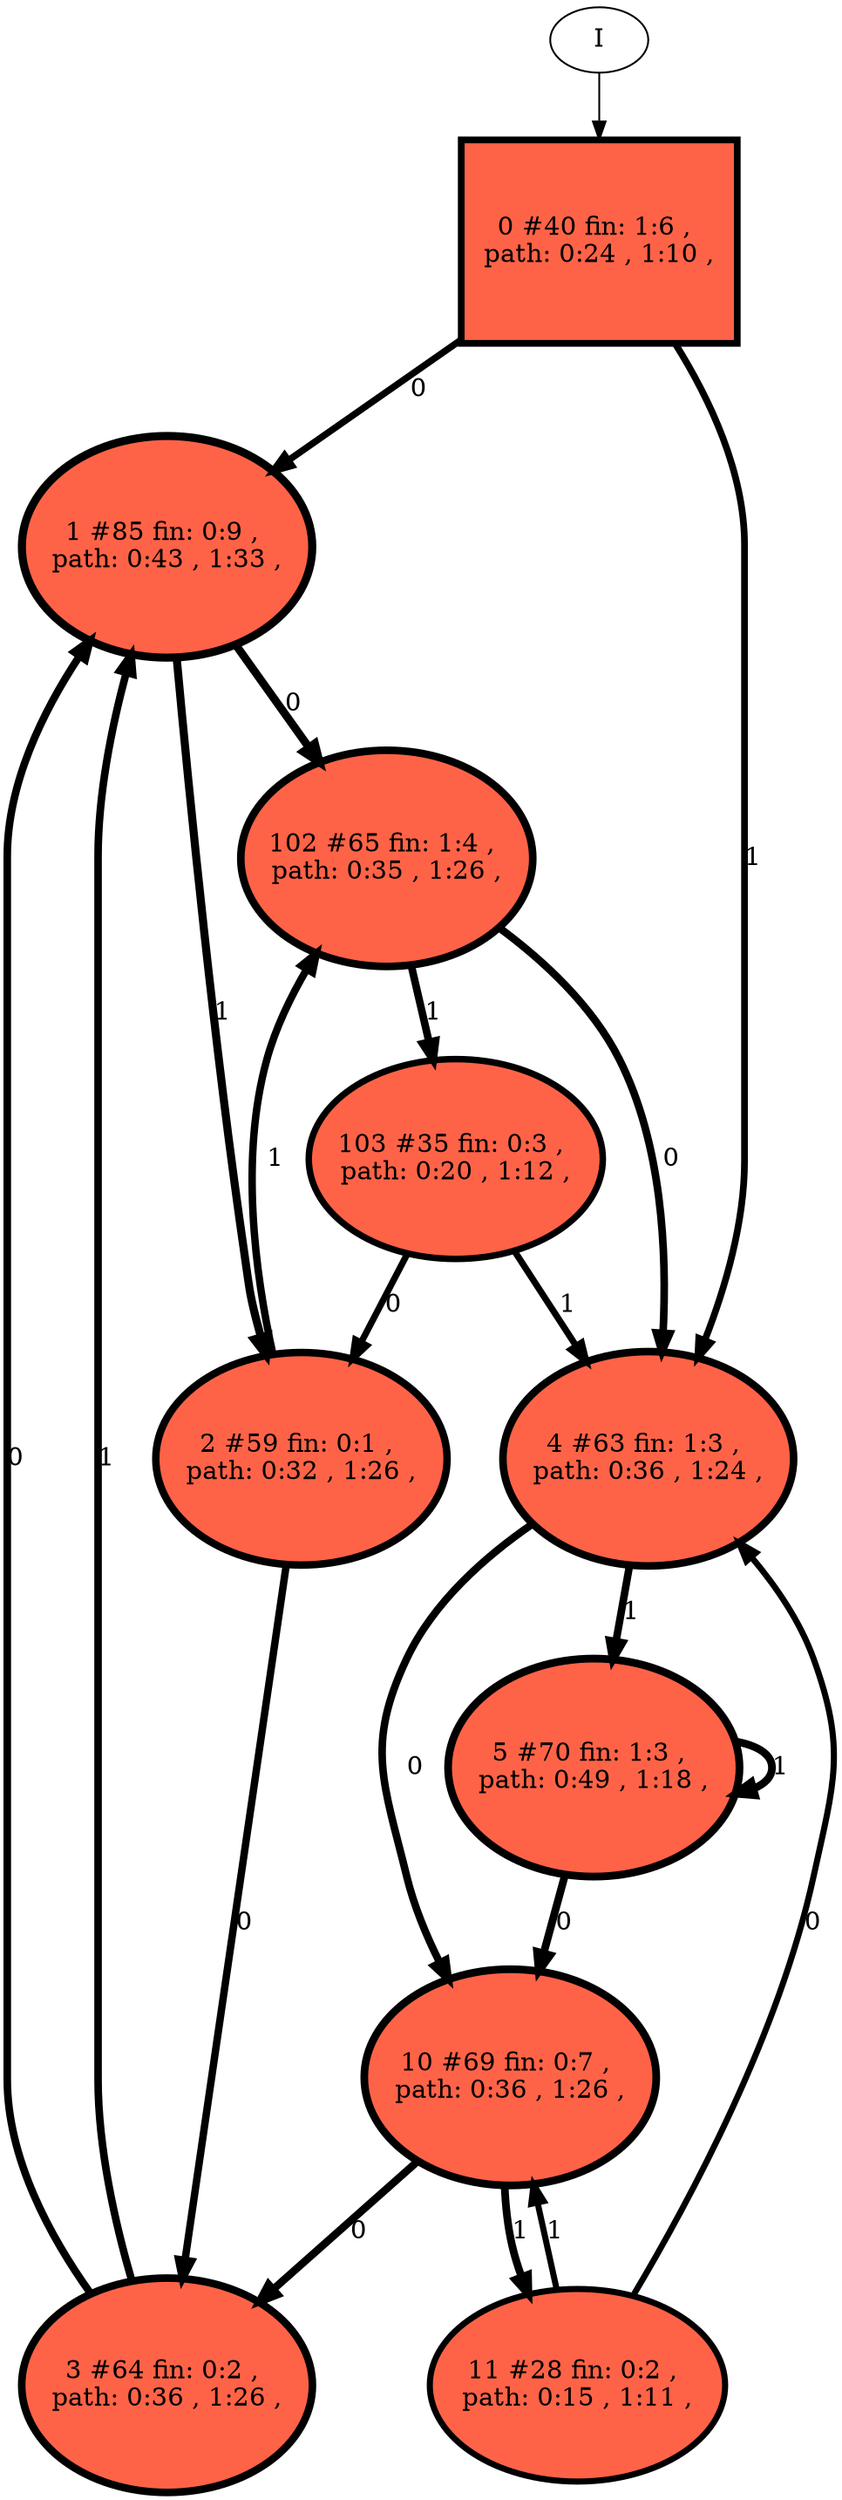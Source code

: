 // produced with flexfringe // 
digraph DFA {
	0 [label="root" shape=box];
		I -> 0;
	0 [ label="0 #40 fin: 1:6 , 
 path: 0:24 , 1:10 , " , style=filled, fillcolor="tomato", width=1.55045, height=1.55045, penwidth=3.71357];
		0 -> 1 [label="0 " , penwidth=3.71357 ];
		0 -> 4 [label="1 " , penwidth=3.71357 ];
	1 [ label="1 #85 fin: 0:9 , 
 path: 0:43 , 1:33 , " , style=filled, fillcolor="tomato", width=1.69641, height=1.69641, penwidth=4.45435];
		1 -> 102 [label="0 " , penwidth=4.45435 ];
		1 -> 2 [label="1 " , penwidth=4.45435 ];
	4 [ label="4 #63 fin: 1:3 , 
 path: 0:36 , 1:24 , " , style=filled, fillcolor="tomato", width=1.64072, height=1.64072, penwidth=4.15888];
		4 -> 10 [label="0 " , penwidth=4.15888 ];
		4 -> 5 [label="1 " , penwidth=4.15888 ];
	102 [ label="102 #65 fin: 1:4 , 
 path: 0:35 , 1:26 , " , style=filled, fillcolor="tomato", width=1.64667, height=1.64667, penwidth=4.18965];
		102 -> 4 [label="0 " , penwidth=4.18965 ];
		102 -> 103 [label="1 " , penwidth=4.18965 ];
	2 [ label="2 #59 fin: 0:1 , 
 path: 0:32 , 1:26 , " , style=filled, fillcolor="tomato", width=1.62813, height=1.62813, penwidth=4.09434];
		2 -> 3 [label="0 " , penwidth=4.09434 ];
		2 -> 102 [label="1 " , penwidth=4.09434 ];
	10 [ label="10 #69 fin: 0:7 , 
 path: 0:36 , 1:26 , " , style=filled, fillcolor="tomato", width=1.65794, height=1.65794, penwidth=4.2485];
		10 -> 3 [label="0 " , penwidth=4.2485 ];
		10 -> 11 [label="1 " , penwidth=4.2485 ];
	5 [ label="5 #70 fin: 1:3 , 
 path: 0:49 , 1:18 , " , style=filled, fillcolor="tomato", width=1.66064, height=1.66064, penwidth=4.26268];
		5 -> 10 [label="0 " , penwidth=4.26268 ];
		5 -> 5 [label="1 " , penwidth=4.26268 ];
	103 [ label="103 #35 fin: 0:3 , 
 path: 0:20 , 1:12 , " , style=filled, fillcolor="tomato", width=1.52247, height=1.52247, penwidth=3.58352];
		103 -> 2 [label="0 " , penwidth=3.58352 ];
		103 -> 4 [label="1 " , penwidth=3.58352 ];
	3 [ label="3 #64 fin: 0:2 , 
 path: 0:36 , 1:26 , " , style=filled, fillcolor="tomato", width=1.64372, height=1.64372, penwidth=4.17439];
		3 -> 1 [label="0 " , penwidth=4.17439 ];
		3 -> 1 [label="1 " , penwidth=4.17439 ];
	11 [ label="11 #28 fin: 0:2 , 
 path: 0:15 , 1:11 , " , style=filled, fillcolor="tomato", width=1.47414, height=1.47414, penwidth=3.3673];
		11 -> 4 [label="0 " , penwidth=3.3673 ];
		11 -> 10 [label="1 " , penwidth=3.3673 ];
}
